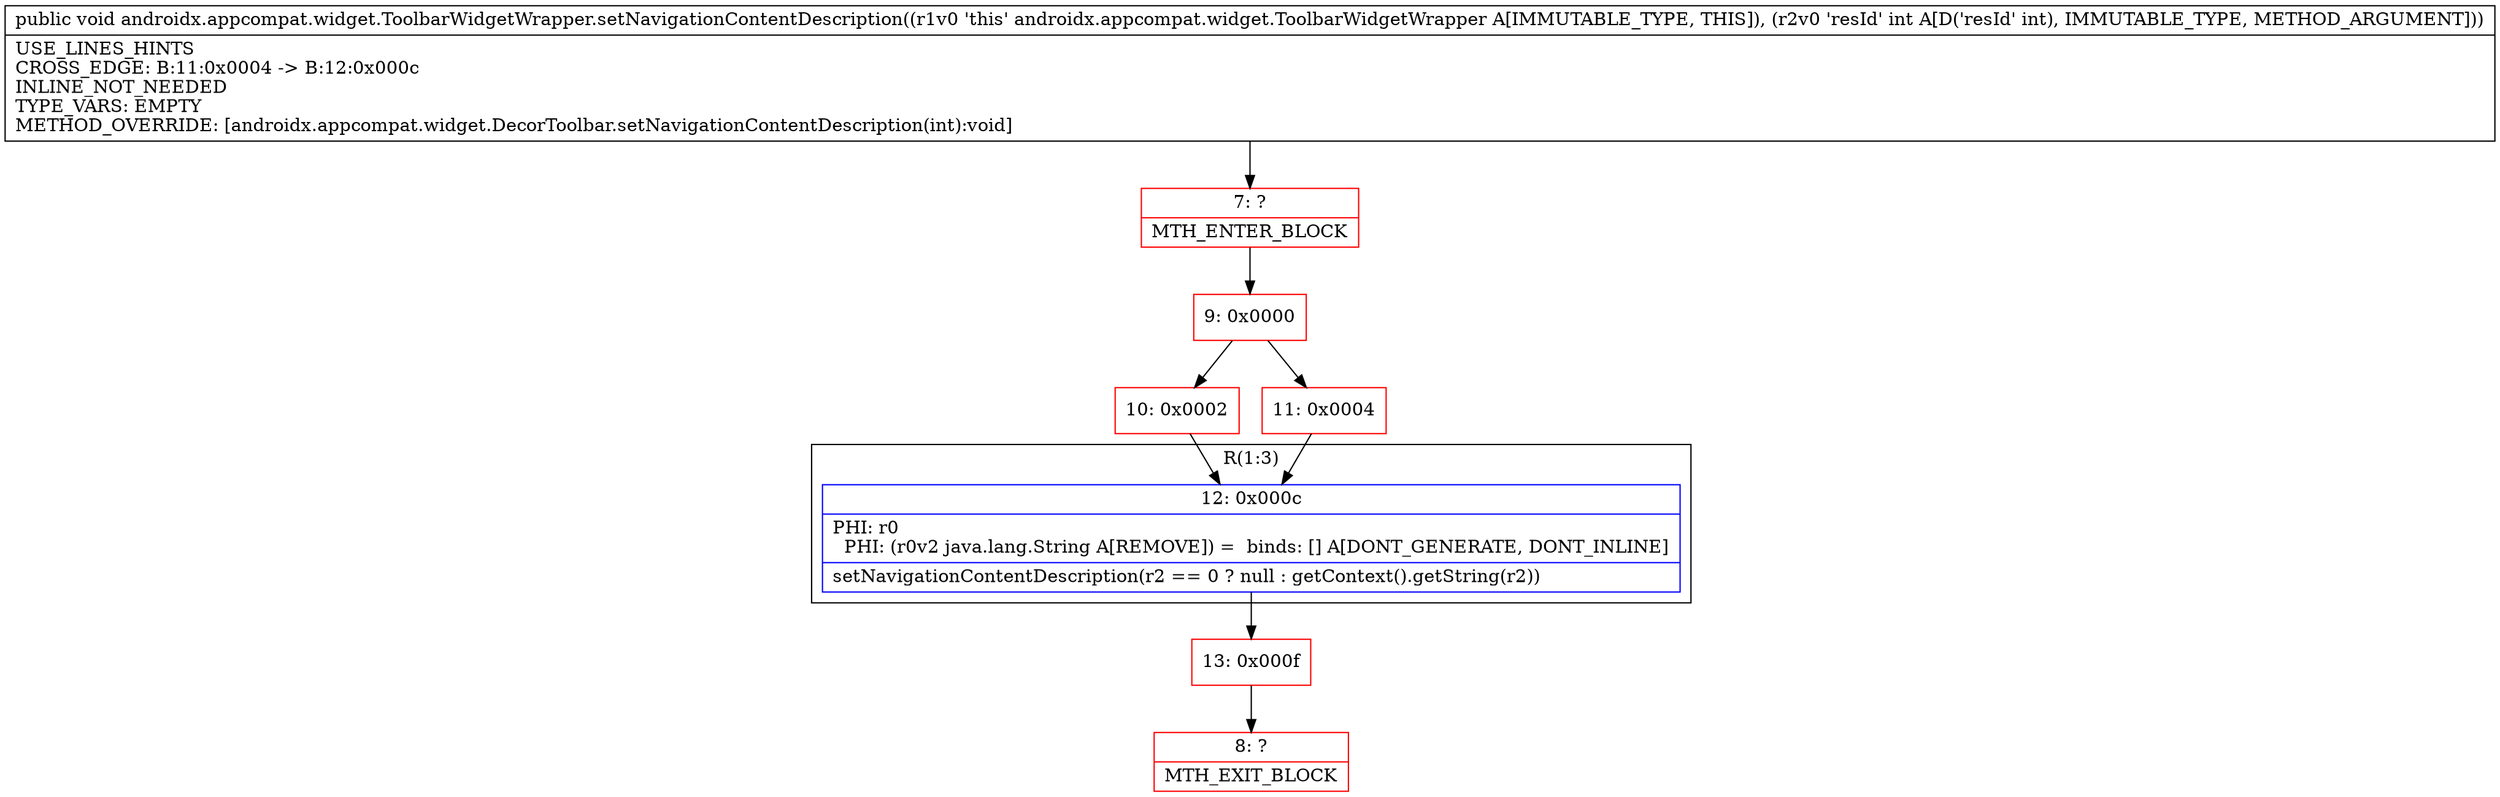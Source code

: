 digraph "CFG forandroidx.appcompat.widget.ToolbarWidgetWrapper.setNavigationContentDescription(I)V" {
subgraph cluster_Region_263442933 {
label = "R(1:3)";
node [shape=record,color=blue];
Node_12 [shape=record,label="{12\:\ 0x000c|PHI: r0 \l  PHI: (r0v2 java.lang.String A[REMOVE]) =  binds: [] A[DONT_GENERATE, DONT_INLINE]\l|setNavigationContentDescription(r2 == 0 ? null : getContext().getString(r2))\l}"];
}
Node_7 [shape=record,color=red,label="{7\:\ ?|MTH_ENTER_BLOCK\l}"];
Node_9 [shape=record,color=red,label="{9\:\ 0x0000}"];
Node_10 [shape=record,color=red,label="{10\:\ 0x0002}"];
Node_13 [shape=record,color=red,label="{13\:\ 0x000f}"];
Node_8 [shape=record,color=red,label="{8\:\ ?|MTH_EXIT_BLOCK\l}"];
Node_11 [shape=record,color=red,label="{11\:\ 0x0004}"];
MethodNode[shape=record,label="{public void androidx.appcompat.widget.ToolbarWidgetWrapper.setNavigationContentDescription((r1v0 'this' androidx.appcompat.widget.ToolbarWidgetWrapper A[IMMUTABLE_TYPE, THIS]), (r2v0 'resId' int A[D('resId' int), IMMUTABLE_TYPE, METHOD_ARGUMENT]))  | USE_LINES_HINTS\lCROSS_EDGE: B:11:0x0004 \-\> B:12:0x000c\lINLINE_NOT_NEEDED\lTYPE_VARS: EMPTY\lMETHOD_OVERRIDE: [androidx.appcompat.widget.DecorToolbar.setNavigationContentDescription(int):void]\l}"];
MethodNode -> Node_7;Node_12 -> Node_13;
Node_7 -> Node_9;
Node_9 -> Node_10;
Node_9 -> Node_11;
Node_10 -> Node_12;
Node_13 -> Node_8;
Node_11 -> Node_12;
}

